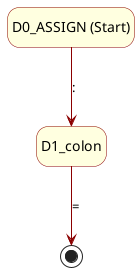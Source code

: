 @startuml
hide empty description
skinparam state {
  BackgroundColor lightyellow
  ArrowColor darkred
  BorderColor darkred
}

state "D0_ASSIGN (Start)" as D0_assign
state "D1_colon" as D1_assign
state "D2_equal" as D2_assign <<end>>

D0_assign --> D1_assign : :
D1_assign --> D2_assign : =
@enduml
